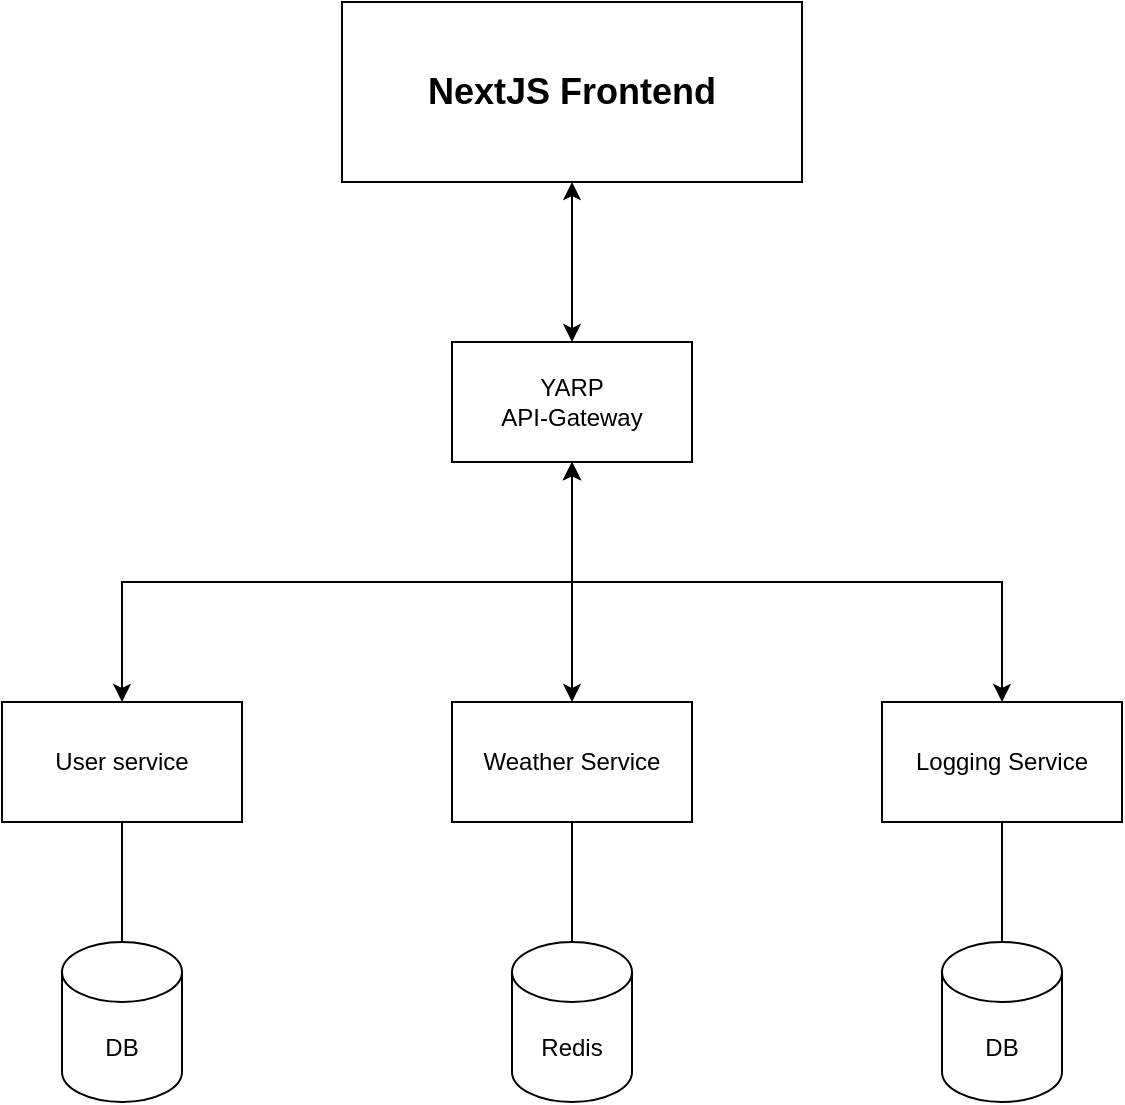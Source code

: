 <mxfile version="27.2.0">
  <diagram name="Page-1" id="CYqURBH52xyH5G7vPPQf">
    <mxGraphModel dx="2066" dy="1134" grid="1" gridSize="10" guides="1" tooltips="1" connect="1" arrows="1" fold="1" page="1" pageScale="1" pageWidth="850" pageHeight="1100" math="0" shadow="0">
      <root>
        <mxCell id="0" />
        <mxCell id="1" parent="0" />
        <mxCell id="PXgoulBbUJrniPEwXmiW-1" value="" style="rounded=0;whiteSpace=wrap;html=1;" vertex="1" parent="1">
          <mxGeometry x="300" y="200" width="230" height="90" as="geometry" />
        </mxCell>
        <mxCell id="PXgoulBbUJrniPEwXmiW-2" value="&lt;div&gt;&lt;b&gt;&lt;font style=&quot;font-size: 18px;&quot;&gt;NextJS Frontend&lt;/font&gt;&lt;/b&gt;&lt;/div&gt;" style="text;html=1;align=center;verticalAlign=middle;whiteSpace=wrap;rounded=0;" vertex="1" parent="1">
          <mxGeometry x="325" y="205" width="180" height="80" as="geometry" />
        </mxCell>
        <mxCell id="PXgoulBbUJrniPEwXmiW-4" value="&lt;div&gt;Weather Service&lt;/div&gt;" style="rounded=0;whiteSpace=wrap;html=1;" vertex="1" parent="1">
          <mxGeometry x="355" y="550" width="120" height="60" as="geometry" />
        </mxCell>
        <mxCell id="PXgoulBbUJrniPEwXmiW-5" value="Redis" style="shape=cylinder3;whiteSpace=wrap;html=1;boundedLbl=1;backgroundOutline=1;size=15;" vertex="1" parent="1">
          <mxGeometry x="385" y="670" width="60" height="80" as="geometry" />
        </mxCell>
        <mxCell id="PXgoulBbUJrniPEwXmiW-8" value="" style="endArrow=none;html=1;rounded=0;exitX=0.5;exitY=1;exitDx=0;exitDy=0;entryX=0.5;entryY=0;entryDx=0;entryDy=0;entryPerimeter=0;" edge="1" parent="1" source="PXgoulBbUJrniPEwXmiW-4" target="PXgoulBbUJrniPEwXmiW-5">
          <mxGeometry width="50" height="50" relative="1" as="geometry">
            <mxPoint x="330" y="770" as="sourcePoint" />
            <mxPoint x="380" y="720" as="targetPoint" />
          </mxGeometry>
        </mxCell>
        <mxCell id="PXgoulBbUJrniPEwXmiW-9" value="&lt;div&gt;Logging Service&lt;/div&gt;" style="rounded=0;whiteSpace=wrap;html=1;" vertex="1" parent="1">
          <mxGeometry x="570" y="550" width="120" height="60" as="geometry" />
        </mxCell>
        <mxCell id="PXgoulBbUJrniPEwXmiW-10" value="DB" style="shape=cylinder3;whiteSpace=wrap;html=1;boundedLbl=1;backgroundOutline=1;size=15;" vertex="1" parent="1">
          <mxGeometry x="600" y="670" width="60" height="80" as="geometry" />
        </mxCell>
        <mxCell id="PXgoulBbUJrniPEwXmiW-11" value="" style="endArrow=none;html=1;rounded=0;exitX=0.5;exitY=1;exitDx=0;exitDy=0;entryX=0.5;entryY=0;entryDx=0;entryDy=0;entryPerimeter=0;" edge="1" parent="1" source="PXgoulBbUJrniPEwXmiW-9" target="PXgoulBbUJrniPEwXmiW-10">
          <mxGeometry width="50" height="50" relative="1" as="geometry">
            <mxPoint x="545" y="770" as="sourcePoint" />
            <mxPoint x="595" y="720" as="targetPoint" />
          </mxGeometry>
        </mxCell>
        <mxCell id="PXgoulBbUJrniPEwXmiW-12" value="User service" style="rounded=0;whiteSpace=wrap;html=1;" vertex="1" parent="1">
          <mxGeometry x="130" y="550" width="120" height="60" as="geometry" />
        </mxCell>
        <mxCell id="PXgoulBbUJrniPEwXmiW-13" value="DB" style="shape=cylinder3;whiteSpace=wrap;html=1;boundedLbl=1;backgroundOutline=1;size=15;" vertex="1" parent="1">
          <mxGeometry x="160" y="670" width="60" height="80" as="geometry" />
        </mxCell>
        <mxCell id="PXgoulBbUJrniPEwXmiW-14" value="" style="endArrow=none;html=1;rounded=0;exitX=0.5;exitY=1;exitDx=0;exitDy=0;entryX=0.5;entryY=0;entryDx=0;entryDy=0;entryPerimeter=0;" edge="1" parent="1" source="PXgoulBbUJrniPEwXmiW-12" target="PXgoulBbUJrniPEwXmiW-13">
          <mxGeometry width="50" height="50" relative="1" as="geometry">
            <mxPoint x="105" y="770" as="sourcePoint" />
            <mxPoint x="155" y="720" as="targetPoint" />
          </mxGeometry>
        </mxCell>
        <mxCell id="PXgoulBbUJrniPEwXmiW-15" value="&lt;div&gt;YARP&lt;/div&gt;&lt;div&gt;API-Gateway&lt;/div&gt;" style="rounded=0;whiteSpace=wrap;html=1;" vertex="1" parent="1">
          <mxGeometry x="355" y="370" width="120" height="60" as="geometry" />
        </mxCell>
        <mxCell id="PXgoulBbUJrniPEwXmiW-16" value="" style="endArrow=classic;startArrow=classic;html=1;rounded=0;exitX=0.5;exitY=0;exitDx=0;exitDy=0;entryX=0.5;entryY=1;entryDx=0;entryDy=0;" edge="1" parent="1" source="PXgoulBbUJrniPEwXmiW-15" target="PXgoulBbUJrniPEwXmiW-1">
          <mxGeometry width="50" height="50" relative="1" as="geometry">
            <mxPoint x="330" y="770" as="sourcePoint" />
            <mxPoint x="490" y="330" as="targetPoint" />
          </mxGeometry>
        </mxCell>
        <mxCell id="PXgoulBbUJrniPEwXmiW-17" value="" style="endArrow=classic;startArrow=classic;html=1;rounded=0;exitX=0.5;exitY=0;exitDx=0;exitDy=0;entryX=0.5;entryY=1;entryDx=0;entryDy=0;" edge="1" parent="1" source="PXgoulBbUJrniPEwXmiW-12" target="PXgoulBbUJrniPEwXmiW-15">
          <mxGeometry width="50" height="50" relative="1" as="geometry">
            <mxPoint x="510" y="540" as="sourcePoint" />
            <mxPoint x="510" y="440" as="targetPoint" />
            <Array as="points">
              <mxPoint x="190" y="490" />
              <mxPoint x="415" y="490" />
            </Array>
          </mxGeometry>
        </mxCell>
        <mxCell id="PXgoulBbUJrniPEwXmiW-18" value="" style="endArrow=classic;startArrow=classic;html=1;rounded=0;entryX=0.5;entryY=1;entryDx=0;entryDy=0;exitX=0.5;exitY=0;exitDx=0;exitDy=0;" edge="1" parent="1" source="PXgoulBbUJrniPEwXmiW-4" target="PXgoulBbUJrniPEwXmiW-15">
          <mxGeometry width="50" height="50" relative="1" as="geometry">
            <mxPoint x="330" y="770" as="sourcePoint" />
            <mxPoint x="380" y="720" as="targetPoint" />
          </mxGeometry>
        </mxCell>
        <mxCell id="PXgoulBbUJrniPEwXmiW-19" value="" style="endArrow=classic;startArrow=classic;html=1;rounded=0;entryX=0.5;entryY=1;entryDx=0;entryDy=0;exitX=0.5;exitY=0;exitDx=0;exitDy=0;" edge="1" parent="1" source="PXgoulBbUJrniPEwXmiW-9" target="PXgoulBbUJrniPEwXmiW-15">
          <mxGeometry width="50" height="50" relative="1" as="geometry">
            <mxPoint x="330" y="770" as="sourcePoint" />
            <mxPoint x="380" y="720" as="targetPoint" />
            <Array as="points">
              <mxPoint x="630" y="490" />
              <mxPoint x="415" y="490" />
            </Array>
          </mxGeometry>
        </mxCell>
      </root>
    </mxGraphModel>
  </diagram>
</mxfile>
